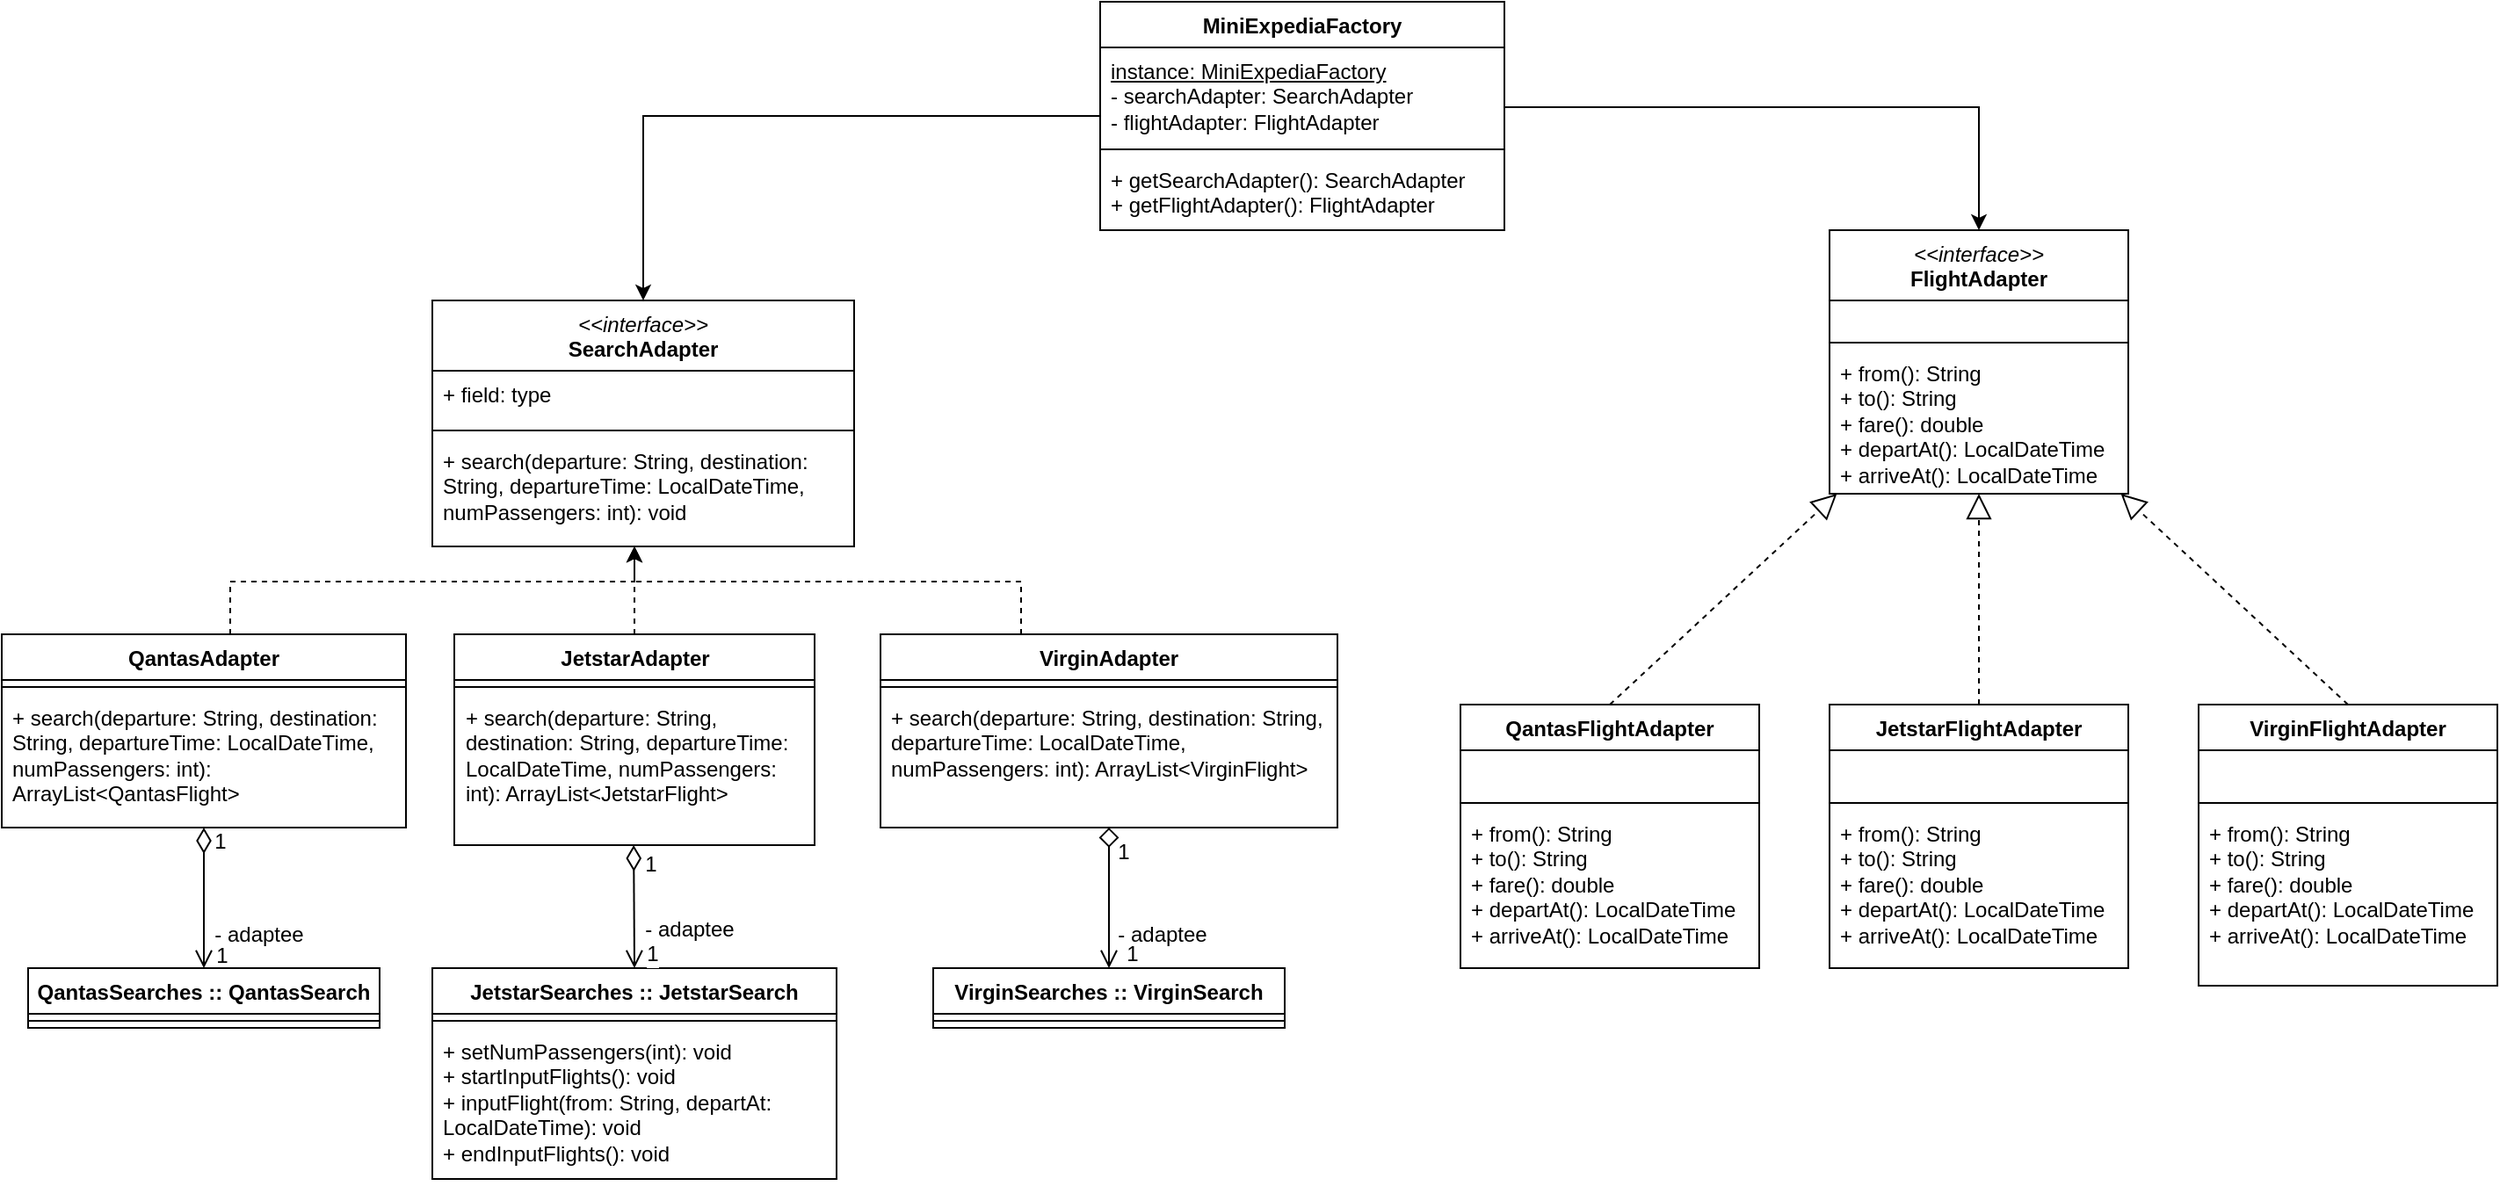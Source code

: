<mxfile version="26.2.14" pages="2">
  <diagram name="Page-1" id="iqSybnvE2YbyFOqHXxU9">
    <mxGraphModel dx="2044" dy="629" grid="1" gridSize="10" guides="1" tooltips="1" connect="1" arrows="1" fold="1" page="1" pageScale="1" pageWidth="827" pageHeight="1169" math="0" shadow="0">
      <root>
        <mxCell id="0" />
        <mxCell id="1" parent="0" />
        <mxCell id="cKNFezBjWzlFqJYH9UIB-20" style="edgeStyle=orthogonalEdgeStyle;rounded=0;orthogonalLoop=1;jettySize=auto;html=1;dashed=1;" parent="1" source="cKNFezBjWzlFqJYH9UIB-1" target="y4sGHMoJN0UlpUrWZb5K-5" edge="1">
          <mxGeometry relative="1" as="geometry">
            <Array as="points">
              <mxPoint x="-210" y="350" />
              <mxPoint x="20" y="350" />
            </Array>
          </mxGeometry>
        </mxCell>
        <mxCell id="cKNFezBjWzlFqJYH9UIB-1" value="QantasAdapter" style="swimlane;fontStyle=1;align=center;verticalAlign=top;childLayout=stackLayout;horizontal=1;startSize=26;horizontalStack=0;resizeParent=1;resizeParentMax=0;resizeLast=0;collapsible=1;marginBottom=0;whiteSpace=wrap;html=1;" parent="1" vertex="1">
          <mxGeometry x="-340" y="380" width="230" height="110" as="geometry" />
        </mxCell>
        <mxCell id="cKNFezBjWzlFqJYH9UIB-3" value="" style="line;strokeWidth=1;fillColor=none;align=left;verticalAlign=middle;spacingTop=-1;spacingLeft=3;spacingRight=3;rotatable=0;labelPosition=right;points=[];portConstraint=eastwest;strokeColor=inherit;" parent="cKNFezBjWzlFqJYH9UIB-1" vertex="1">
          <mxGeometry y="26" width="230" height="8" as="geometry" />
        </mxCell>
        <mxCell id="cKNFezBjWzlFqJYH9UIB-4" value="+ search(departure: String, destination: String, departureTime: LocalDateTime, numPassengers: int): ArrayList&amp;lt;QantasFlight&amp;gt;" style="text;strokeColor=none;fillColor=none;align=left;verticalAlign=top;spacingLeft=4;spacingRight=4;overflow=hidden;rotatable=0;points=[[0,0.5],[1,0.5]];portConstraint=eastwest;whiteSpace=wrap;html=1;" parent="cKNFezBjWzlFqJYH9UIB-1" vertex="1">
          <mxGeometry y="34" width="230" height="76" as="geometry" />
        </mxCell>
        <mxCell id="y4sGHMoJN0UlpUrWZb5K-5" value="&lt;div&gt;&lt;span style=&quot;font-weight: normal;&quot;&gt;&lt;i&gt;&amp;lt;&amp;lt;interface&amp;gt;&amp;gt;&lt;/i&gt;&lt;/span&gt;&lt;/div&gt;SearchAdapter" style="swimlane;fontStyle=1;align=center;verticalAlign=top;childLayout=stackLayout;horizontal=1;startSize=40;horizontalStack=0;resizeParent=1;resizeParentMax=0;resizeLast=0;collapsible=1;marginBottom=0;whiteSpace=wrap;html=1;" parent="1" vertex="1">
          <mxGeometry x="-95" y="190" width="240" height="140" as="geometry" />
        </mxCell>
        <mxCell id="y4sGHMoJN0UlpUrWZb5K-6" value="+ field: type" style="text;strokeColor=none;fillColor=none;align=left;verticalAlign=top;spacingLeft=4;spacingRight=4;overflow=hidden;rotatable=0;points=[[0,0.5],[1,0.5]];portConstraint=eastwest;whiteSpace=wrap;html=1;" parent="y4sGHMoJN0UlpUrWZb5K-5" vertex="1">
          <mxGeometry y="40" width="240" height="30" as="geometry" />
        </mxCell>
        <mxCell id="y4sGHMoJN0UlpUrWZb5K-7" value="" style="line;strokeWidth=1;fillColor=none;align=left;verticalAlign=middle;spacingTop=-1;spacingLeft=3;spacingRight=3;rotatable=0;labelPosition=right;points=[];portConstraint=eastwest;strokeColor=inherit;" parent="y4sGHMoJN0UlpUrWZb5K-5" vertex="1">
          <mxGeometry y="70" width="240" height="8" as="geometry" />
        </mxCell>
        <mxCell id="y4sGHMoJN0UlpUrWZb5K-8" value="+ search(departure: String, destination: String, departureTime: LocalDateTime, numPassengers: int): void" style="text;strokeColor=none;fillColor=none;align=left;verticalAlign=top;spacingLeft=4;spacingRight=4;overflow=hidden;rotatable=0;points=[[0,0.5],[1,0.5]];portConstraint=eastwest;whiteSpace=wrap;html=1;" parent="y4sGHMoJN0UlpUrWZb5K-5" vertex="1">
          <mxGeometry y="78" width="240" height="62" as="geometry" />
        </mxCell>
        <mxCell id="y4sGHMoJN0UlpUrWZb5K-13" style="edgeStyle=orthogonalEdgeStyle;rounded=0;orthogonalLoop=1;jettySize=auto;html=1;entryX=0.5;entryY=0;entryDx=0;entryDy=0;" parent="1" source="y4sGHMoJN0UlpUrWZb5K-9" target="y4sGHMoJN0UlpUrWZb5K-5" edge="1">
          <mxGeometry relative="1" as="geometry" />
        </mxCell>
        <mxCell id="cKNFezBjWzlFqJYH9UIB-21" style="edgeStyle=orthogonalEdgeStyle;rounded=0;orthogonalLoop=1;jettySize=auto;html=1;dashed=1;" parent="1" source="cKNFezBjWzlFqJYH9UIB-7" target="y4sGHMoJN0UlpUrWZb5K-5" edge="1">
          <mxGeometry relative="1" as="geometry">
            <Array as="points">
              <mxPoint x="20" y="340" />
              <mxPoint x="20" y="340" />
            </Array>
          </mxGeometry>
        </mxCell>
        <mxCell id="5E7CJoSRR5N1F-1kilKu-5" style="edgeStyle=orthogonalEdgeStyle;rounded=0;orthogonalLoop=1;jettySize=auto;html=1;entryX=0.5;entryY=0;entryDx=0;entryDy=0;" edge="1" parent="1" source="y4sGHMoJN0UlpUrWZb5K-9" target="5E7CJoSRR5N1F-1kilKu-1">
          <mxGeometry relative="1" as="geometry">
            <Array as="points">
              <mxPoint x="785" y="80" />
            </Array>
          </mxGeometry>
        </mxCell>
        <mxCell id="y4sGHMoJN0UlpUrWZb5K-9" value="MiniExpediaFactory" style="swimlane;fontStyle=1;align=center;verticalAlign=top;childLayout=stackLayout;horizontal=1;startSize=26;horizontalStack=0;resizeParent=1;resizeParentMax=0;resizeLast=0;collapsible=1;marginBottom=0;whiteSpace=wrap;html=1;" parent="1" vertex="1">
          <mxGeometry x="285" y="20" width="230" height="130" as="geometry" />
        </mxCell>
        <mxCell id="y4sGHMoJN0UlpUrWZb5K-10" value="&lt;div&gt;&lt;u&gt;instance: MiniExpediaFactory&lt;/u&gt;&lt;/div&gt;- searchAdapter: SearchAdapter&lt;div&gt;- flightAdapter: FlightAdapter&lt;/div&gt;" style="text;strokeColor=none;fillColor=none;align=left;verticalAlign=top;spacingLeft=4;spacingRight=4;overflow=hidden;rotatable=0;points=[[0,0.5],[1,0.5]];portConstraint=eastwest;whiteSpace=wrap;html=1;" parent="y4sGHMoJN0UlpUrWZb5K-9" vertex="1">
          <mxGeometry y="26" width="230" height="54" as="geometry" />
        </mxCell>
        <mxCell id="y4sGHMoJN0UlpUrWZb5K-11" value="" style="line;strokeWidth=1;fillColor=none;align=left;verticalAlign=middle;spacingTop=-1;spacingLeft=3;spacingRight=3;rotatable=0;labelPosition=right;points=[];portConstraint=eastwest;strokeColor=inherit;" parent="y4sGHMoJN0UlpUrWZb5K-9" vertex="1">
          <mxGeometry y="80" width="230" height="8" as="geometry" />
        </mxCell>
        <mxCell id="y4sGHMoJN0UlpUrWZb5K-12" value="+ getSearchAdapter(): SearchAdapter&lt;div&gt;+ getFlightAdapter(): FlightAdapter&lt;/div&gt;" style="text;strokeColor=none;fillColor=none;align=left;verticalAlign=top;spacingLeft=4;spacingRight=4;overflow=hidden;rotatable=0;points=[[0,0.5],[1,0.5]];portConstraint=eastwest;whiteSpace=wrap;html=1;" parent="y4sGHMoJN0UlpUrWZb5K-9" vertex="1">
          <mxGeometry y="88" width="230" height="42" as="geometry" />
        </mxCell>
        <mxCell id="cKNFezBjWzlFqJYH9UIB-7" value="JetstarAdapter" style="swimlane;fontStyle=1;align=center;verticalAlign=top;childLayout=stackLayout;horizontal=1;startSize=26;horizontalStack=0;resizeParent=1;resizeParentMax=0;resizeLast=0;collapsible=1;marginBottom=0;whiteSpace=wrap;html=1;" parent="1" vertex="1">
          <mxGeometry x="-82.5" y="380" width="205" height="120" as="geometry" />
        </mxCell>
        <mxCell id="cKNFezBjWzlFqJYH9UIB-9" value="" style="line;strokeWidth=1;fillColor=none;align=left;verticalAlign=middle;spacingTop=-1;spacingLeft=3;spacingRight=3;rotatable=0;labelPosition=right;points=[];portConstraint=eastwest;strokeColor=inherit;" parent="cKNFezBjWzlFqJYH9UIB-7" vertex="1">
          <mxGeometry y="26" width="205" height="8" as="geometry" />
        </mxCell>
        <mxCell id="cKNFezBjWzlFqJYH9UIB-10" value="+ search(departure: String, destination: String, departureTime: LocalDateTime, numPassengers: int): ArrayList&amp;lt;JetstarFlight&amp;gt;" style="text;strokeColor=none;fillColor=none;align=left;verticalAlign=top;spacingLeft=4;spacingRight=4;overflow=hidden;rotatable=0;points=[[0,0.5],[1,0.5]];portConstraint=eastwest;whiteSpace=wrap;html=1;" parent="cKNFezBjWzlFqJYH9UIB-7" vertex="1">
          <mxGeometry y="34" width="205" height="86" as="geometry" />
        </mxCell>
        <mxCell id="cKNFezBjWzlFqJYH9UIB-22" style="edgeStyle=orthogonalEdgeStyle;rounded=0;orthogonalLoop=1;jettySize=auto;html=1;dashed=1;" parent="1" source="cKNFezBjWzlFqJYH9UIB-11" target="y4sGHMoJN0UlpUrWZb5K-5" edge="1">
          <mxGeometry relative="1" as="geometry">
            <Array as="points">
              <mxPoint x="240" y="350" />
              <mxPoint x="20" y="350" />
            </Array>
          </mxGeometry>
        </mxCell>
        <mxCell id="cKNFezBjWzlFqJYH9UIB-11" value="VirginAdapter" style="swimlane;fontStyle=1;align=center;verticalAlign=top;childLayout=stackLayout;horizontal=1;startSize=26;horizontalStack=0;resizeParent=1;resizeParentMax=0;resizeLast=0;collapsible=1;marginBottom=0;whiteSpace=wrap;html=1;" parent="1" vertex="1">
          <mxGeometry x="160" y="380" width="260" height="110" as="geometry" />
        </mxCell>
        <mxCell id="cKNFezBjWzlFqJYH9UIB-13" value="" style="line;strokeWidth=1;fillColor=none;align=left;verticalAlign=middle;spacingTop=-1;spacingLeft=3;spacingRight=3;rotatable=0;labelPosition=right;points=[];portConstraint=eastwest;strokeColor=inherit;" parent="cKNFezBjWzlFqJYH9UIB-11" vertex="1">
          <mxGeometry y="26" width="260" height="8" as="geometry" />
        </mxCell>
        <mxCell id="cKNFezBjWzlFqJYH9UIB-14" value="+ search(departure: String, destination: String, departureTime: LocalDateTime, numPassengers: int): ArrayList&amp;lt;VirginFlight&amp;gt;" style="text;strokeColor=none;fillColor=none;align=left;verticalAlign=top;spacingLeft=4;spacingRight=4;overflow=hidden;rotatable=0;points=[[0,0.5],[1,0.5]];portConstraint=eastwest;whiteSpace=wrap;html=1;" parent="cKNFezBjWzlFqJYH9UIB-11" vertex="1">
          <mxGeometry y="34" width="260" height="76" as="geometry" />
        </mxCell>
        <mxCell id="tEKJoi87ZPodRqm6gP5G-4" style="edgeStyle=none;curved=1;rounded=0;orthogonalLoop=1;jettySize=auto;html=1;fontSize=12;startSize=8;endSize=12;endArrow=diamondThin;endFill=0;startArrow=open;startFill=0;" edge="1" parent="1" source="cKNFezBjWzlFqJYH9UIB-15" target="cKNFezBjWzlFqJYH9UIB-1">
          <mxGeometry relative="1" as="geometry" />
        </mxCell>
        <mxCell id="tEKJoi87ZPodRqm6gP5G-5" value="1" style="edgeLabel;html=1;align=center;verticalAlign=middle;resizable=0;points=[];fontSize=12;" connectable="0" vertex="1" parent="tEKJoi87ZPodRqm6gP5G-4">
          <mxGeometry x="0.525" y="-1" relative="1" as="geometry">
            <mxPoint x="8" y="-11" as="offset" />
          </mxGeometry>
        </mxCell>
        <mxCell id="tEKJoi87ZPodRqm6gP5G-6" value="- adaptee" style="edgeLabel;html=1;align=center;verticalAlign=middle;resizable=0;points=[];fontSize=12;" connectable="0" vertex="1" parent="tEKJoi87ZPodRqm6gP5G-4">
          <mxGeometry x="-0.543" relative="1" as="geometry">
            <mxPoint x="31" y="-1" as="offset" />
          </mxGeometry>
        </mxCell>
        <mxCell id="tEKJoi87ZPodRqm6gP5G-7" value="1" style="edgeLabel;html=1;align=center;verticalAlign=middle;resizable=0;points=[];fontSize=12;" connectable="0" vertex="1" parent="tEKJoi87ZPodRqm6gP5G-4">
          <mxGeometry x="-0.36" y="2" relative="1" as="geometry">
            <mxPoint x="12" y="18" as="offset" />
          </mxGeometry>
        </mxCell>
        <mxCell id="cKNFezBjWzlFqJYH9UIB-15" value="QantasSearches :: QantasSearch" style="swimlane;fontStyle=1;align=center;verticalAlign=top;childLayout=stackLayout;horizontal=1;startSize=26;horizontalStack=0;resizeParent=1;resizeParentMax=0;resizeLast=0;collapsible=1;marginBottom=0;whiteSpace=wrap;html=1;" parent="1" vertex="1">
          <mxGeometry x="-325" y="570" width="200" height="34" as="geometry" />
        </mxCell>
        <mxCell id="cKNFezBjWzlFqJYH9UIB-17" value="" style="line;strokeWidth=1;fillColor=none;align=left;verticalAlign=middle;spacingTop=-1;spacingLeft=3;spacingRight=3;rotatable=0;labelPosition=right;points=[];portConstraint=eastwest;strokeColor=inherit;" parent="cKNFezBjWzlFqJYH9UIB-15" vertex="1">
          <mxGeometry y="26" width="200" height="8" as="geometry" />
        </mxCell>
        <mxCell id="5E7CJoSRR5N1F-1kilKu-1" value="&lt;div&gt;&lt;span style=&quot;font-weight: normal;&quot;&gt;&lt;i&gt;&amp;lt;&amp;lt;interface&amp;gt;&amp;gt;&lt;/i&gt;&lt;/span&gt;&lt;/div&gt;FlightAdapter" style="swimlane;fontStyle=1;align=center;verticalAlign=top;childLayout=stackLayout;horizontal=1;startSize=40;horizontalStack=0;resizeParent=1;resizeParentMax=0;resizeLast=0;collapsible=1;marginBottom=0;whiteSpace=wrap;html=1;" vertex="1" parent="1">
          <mxGeometry x="700" y="150" width="170" height="150" as="geometry" />
        </mxCell>
        <mxCell id="5E7CJoSRR5N1F-1kilKu-2" value="&lt;br&gt;&lt;div&gt;&lt;br&gt;&lt;/div&gt;" style="text;strokeColor=none;fillColor=none;align=left;verticalAlign=top;spacingLeft=4;spacingRight=4;overflow=hidden;rotatable=0;points=[[0,0.5],[1,0.5]];portConstraint=eastwest;whiteSpace=wrap;html=1;" vertex="1" parent="5E7CJoSRR5N1F-1kilKu-1">
          <mxGeometry y="40" width="170" height="20" as="geometry" />
        </mxCell>
        <mxCell id="5E7CJoSRR5N1F-1kilKu-3" value="" style="line;strokeWidth=1;fillColor=none;align=left;verticalAlign=middle;spacingTop=-1;spacingLeft=3;spacingRight=3;rotatable=0;labelPosition=right;points=[];portConstraint=eastwest;strokeColor=inherit;" vertex="1" parent="5E7CJoSRR5N1F-1kilKu-1">
          <mxGeometry y="60" width="170" height="8" as="geometry" />
        </mxCell>
        <mxCell id="5E7CJoSRR5N1F-1kilKu-4" value="+ from(): String&lt;div&gt;+ to(): String&lt;/div&gt;&lt;div&gt;+ fare(): double&lt;/div&gt;&lt;div&gt;+ departAt(): LocalDateTime&lt;/div&gt;&lt;div&gt;+ arriveAt(): LocalDateTime&lt;/div&gt;" style="text;strokeColor=none;fillColor=none;align=left;verticalAlign=top;spacingLeft=4;spacingRight=4;overflow=hidden;rotatable=0;points=[[0,0.5],[1,0.5]];portConstraint=eastwest;whiteSpace=wrap;html=1;" vertex="1" parent="5E7CJoSRR5N1F-1kilKu-1">
          <mxGeometry y="68" width="170" height="82" as="geometry" />
        </mxCell>
        <mxCell id="tEKJoi87ZPodRqm6gP5G-8" style="edgeStyle=none;curved=1;rounded=0;orthogonalLoop=1;jettySize=auto;html=1;fontSize=12;startSize=8;endSize=9;endArrow=diamond;endFill=0;startArrow=open;startFill=0;" edge="1" parent="1" source="tEKJoi87ZPodRqm6gP5G-1" target="cKNFezBjWzlFqJYH9UIB-11">
          <mxGeometry relative="1" as="geometry" />
        </mxCell>
        <mxCell id="tEKJoi87ZPodRqm6gP5G-9" value="1" style="edgeLabel;html=1;align=center;verticalAlign=middle;resizable=0;points=[];fontSize=12;" connectable="0" vertex="1" parent="tEKJoi87ZPodRqm6gP5G-8">
          <mxGeometry x="0.517" relative="1" as="geometry">
            <mxPoint x="8" y="-6" as="offset" />
          </mxGeometry>
        </mxCell>
        <mxCell id="tEKJoi87ZPodRqm6gP5G-10" value="- adaptee" style="edgeLabel;html=1;align=center;verticalAlign=middle;resizable=0;points=[];fontSize=12;" connectable="0" vertex="1" parent="tEKJoi87ZPodRqm6gP5G-8">
          <mxGeometry x="-0.5" y="1" relative="1" as="geometry">
            <mxPoint x="31" y="1" as="offset" />
          </mxGeometry>
        </mxCell>
        <mxCell id="tEKJoi87ZPodRqm6gP5G-11" value="1" style="edgeLabel;html=1;align=center;verticalAlign=middle;resizable=0;points=[];fontSize=12;" connectable="0" vertex="1" parent="tEKJoi87ZPodRqm6gP5G-8">
          <mxGeometry x="-0.517" y="-2" relative="1" as="geometry">
            <mxPoint x="11" y="11" as="offset" />
          </mxGeometry>
        </mxCell>
        <mxCell id="tEKJoi87ZPodRqm6gP5G-1" value="VirginSearches :: VirginSearch" style="swimlane;fontStyle=1;align=center;verticalAlign=top;childLayout=stackLayout;horizontal=1;startSize=26;horizontalStack=0;resizeParent=1;resizeParentMax=0;resizeLast=0;collapsible=1;marginBottom=0;whiteSpace=wrap;html=1;" vertex="1" parent="1">
          <mxGeometry x="190" y="570" width="200" height="34" as="geometry" />
        </mxCell>
        <mxCell id="tEKJoi87ZPodRqm6gP5G-2" value="" style="line;strokeWidth=1;fillColor=none;align=left;verticalAlign=middle;spacingTop=-1;spacingLeft=3;spacingRight=3;rotatable=0;labelPosition=right;points=[];portConstraint=eastwest;strokeColor=inherit;" vertex="1" parent="tEKJoi87ZPodRqm6gP5G-1">
          <mxGeometry y="26" width="200" height="8" as="geometry" />
        </mxCell>
        <mxCell id="5E7CJoSRR5N1F-1kilKu-6" value="" style="endArrow=block;dashed=1;endFill=0;endSize=12;html=1;rounded=0;exitX=0.5;exitY=0;exitDx=0;exitDy=0;" edge="1" parent="1" source="5E7CJoSRR5N1F-1kilKu-7" target="5E7CJoSRR5N1F-1kilKu-1">
          <mxGeometry width="160" relative="1" as="geometry">
            <mxPoint x="680" y="410" as="sourcePoint" />
            <mxPoint x="710" y="430" as="targetPoint" />
          </mxGeometry>
        </mxCell>
        <mxCell id="tEKJoi87ZPodRqm6gP5G-12" value="JetstarSearches :: JetstarSearch" style="swimlane;fontStyle=1;align=center;verticalAlign=top;childLayout=stackLayout;horizontal=1;startSize=26;horizontalStack=0;resizeParent=1;resizeParentMax=0;resizeLast=0;collapsible=1;marginBottom=0;whiteSpace=wrap;html=1;" vertex="1" parent="1">
          <mxGeometry x="-95" y="570" width="230" height="120" as="geometry" />
        </mxCell>
        <mxCell id="tEKJoi87ZPodRqm6gP5G-13" value="" style="line;strokeWidth=1;fillColor=none;align=left;verticalAlign=middle;spacingTop=-1;spacingLeft=3;spacingRight=3;rotatable=0;labelPosition=right;points=[];portConstraint=eastwest;strokeColor=inherit;" vertex="1" parent="tEKJoi87ZPodRqm6gP5G-12">
          <mxGeometry y="26" width="230" height="8" as="geometry" />
        </mxCell>
        <mxCell id="tEKJoi87ZPodRqm6gP5G-14" value="&lt;div&gt;+ setNumPassengers(int): void&lt;/div&gt;&lt;div&gt;+ startInputFlights(): void&lt;/div&gt;&lt;div&gt;+ inputFlight(from: String, departAt: LocalDateTime): void&lt;/div&gt;&lt;div&gt;+ endInputFlights(): void&lt;/div&gt;" style="text;strokeColor=none;fillColor=none;align=left;verticalAlign=top;spacingLeft=4;spacingRight=4;overflow=hidden;rotatable=0;points=[[0,0.5],[1,0.5]];portConstraint=eastwest;whiteSpace=wrap;html=1;" vertex="1" parent="tEKJoi87ZPodRqm6gP5G-12">
          <mxGeometry y="34" width="230" height="86" as="geometry" />
        </mxCell>
        <mxCell id="5E7CJoSRR5N1F-1kilKu-7" value="QantasFlightAdapter" style="swimlane;fontStyle=1;align=center;verticalAlign=top;childLayout=stackLayout;horizontal=1;startSize=26;horizontalStack=0;resizeParent=1;resizeParentMax=0;resizeLast=0;collapsible=1;marginBottom=0;whiteSpace=wrap;html=1;" vertex="1" parent="1">
          <mxGeometry x="490" y="420" width="170" height="150" as="geometry" />
        </mxCell>
        <mxCell id="5E7CJoSRR5N1F-1kilKu-8" value="&lt;br&gt;&lt;div&gt;&lt;br&gt;&lt;/div&gt;" style="text;strokeColor=none;fillColor=none;align=left;verticalAlign=top;spacingLeft=4;spacingRight=4;overflow=hidden;rotatable=0;points=[[0,0.5],[1,0.5]];portConstraint=eastwest;whiteSpace=wrap;html=1;" vertex="1" parent="5E7CJoSRR5N1F-1kilKu-7">
          <mxGeometry y="26" width="170" height="26" as="geometry" />
        </mxCell>
        <mxCell id="5E7CJoSRR5N1F-1kilKu-9" value="" style="line;strokeWidth=1;fillColor=none;align=left;verticalAlign=middle;spacingTop=-1;spacingLeft=3;spacingRight=3;rotatable=0;labelPosition=right;points=[];portConstraint=eastwest;strokeColor=inherit;" vertex="1" parent="5E7CJoSRR5N1F-1kilKu-7">
          <mxGeometry y="52" width="170" height="8" as="geometry" />
        </mxCell>
        <mxCell id="5E7CJoSRR5N1F-1kilKu-10" value="+ from(): String&lt;div&gt;+ to(): String&lt;/div&gt;&lt;div&gt;+ fare(): double&lt;/div&gt;&lt;div&gt;+ departAt(): LocalDateTime&lt;/div&gt;&lt;div&gt;+ arriveAt(): LocalDateTime&lt;/div&gt;" style="text;strokeColor=none;fillColor=none;align=left;verticalAlign=top;spacingLeft=4;spacingRight=4;overflow=hidden;rotatable=0;points=[[0,0.5],[1,0.5]];portConstraint=eastwest;whiteSpace=wrap;html=1;" vertex="1" parent="5E7CJoSRR5N1F-1kilKu-7">
          <mxGeometry y="60" width="170" height="90" as="geometry" />
        </mxCell>
        <mxCell id="tEKJoi87ZPodRqm6gP5G-18" style="edgeStyle=none;curved=1;rounded=0;orthogonalLoop=1;jettySize=auto;html=1;fontSize=12;startSize=8;endSize=12;endArrow=diamondThin;endFill=0;startArrow=open;startFill=0;" edge="1" parent="1">
          <mxGeometry relative="1" as="geometry">
            <mxPoint x="20" y="570" as="sourcePoint" />
            <mxPoint x="19.57" y="500" as="targetPoint" />
          </mxGeometry>
        </mxCell>
        <mxCell id="tEKJoi87ZPodRqm6gP5G-19" value="1" style="edgeLabel;html=1;align=center;verticalAlign=middle;resizable=0;points=[];fontSize=12;" connectable="0" vertex="1" parent="tEKJoi87ZPodRqm6gP5G-18">
          <mxGeometry x="0.525" y="-1" relative="1" as="geometry">
            <mxPoint x="8" y="-6" as="offset" />
          </mxGeometry>
        </mxCell>
        <mxCell id="tEKJoi87ZPodRqm6gP5G-20" value="- adaptee" style="edgeLabel;html=1;align=center;verticalAlign=middle;resizable=0;points=[];fontSize=12;" connectable="0" vertex="1" parent="tEKJoi87ZPodRqm6gP5G-18">
          <mxGeometry x="-0.543" relative="1" as="geometry">
            <mxPoint x="31" y="-6" as="offset" />
          </mxGeometry>
        </mxCell>
        <mxCell id="tEKJoi87ZPodRqm6gP5G-21" value="1" style="edgeLabel;html=1;align=center;verticalAlign=middle;resizable=0;points=[];fontSize=12;" connectable="0" vertex="1" parent="tEKJoi87ZPodRqm6gP5G-18">
          <mxGeometry x="-0.36" y="2" relative="1" as="geometry">
            <mxPoint x="12" y="14" as="offset" />
          </mxGeometry>
        </mxCell>
        <mxCell id="5E7CJoSRR5N1F-1kilKu-11" value="JetstarFlightAdapter" style="swimlane;fontStyle=1;align=center;verticalAlign=top;childLayout=stackLayout;horizontal=1;startSize=26;horizontalStack=0;resizeParent=1;resizeParentMax=0;resizeLast=0;collapsible=1;marginBottom=0;whiteSpace=wrap;html=1;" vertex="1" parent="1">
          <mxGeometry x="700" y="420" width="170" height="150" as="geometry" />
        </mxCell>
        <mxCell id="5E7CJoSRR5N1F-1kilKu-12" value="&lt;br&gt;&lt;div&gt;&lt;br&gt;&lt;/div&gt;" style="text;strokeColor=none;fillColor=none;align=left;verticalAlign=top;spacingLeft=4;spacingRight=4;overflow=hidden;rotatable=0;points=[[0,0.5],[1,0.5]];portConstraint=eastwest;whiteSpace=wrap;html=1;" vertex="1" parent="5E7CJoSRR5N1F-1kilKu-11">
          <mxGeometry y="26" width="170" height="26" as="geometry" />
        </mxCell>
        <mxCell id="5E7CJoSRR5N1F-1kilKu-13" value="" style="line;strokeWidth=1;fillColor=none;align=left;verticalAlign=middle;spacingTop=-1;spacingLeft=3;spacingRight=3;rotatable=0;labelPosition=right;points=[];portConstraint=eastwest;strokeColor=inherit;" vertex="1" parent="5E7CJoSRR5N1F-1kilKu-11">
          <mxGeometry y="52" width="170" height="8" as="geometry" />
        </mxCell>
        <mxCell id="5E7CJoSRR5N1F-1kilKu-14" value="+ from(): String&lt;div&gt;+ to(): String&lt;/div&gt;&lt;div&gt;+ fare(): double&lt;/div&gt;&lt;div&gt;+ departAt(): LocalDateTime&lt;/div&gt;&lt;div&gt;+ arriveAt(): LocalDateTime&lt;/div&gt;" style="text;strokeColor=none;fillColor=none;align=left;verticalAlign=top;spacingLeft=4;spacingRight=4;overflow=hidden;rotatable=0;points=[[0,0.5],[1,0.5]];portConstraint=eastwest;whiteSpace=wrap;html=1;" vertex="1" parent="5E7CJoSRR5N1F-1kilKu-11">
          <mxGeometry y="60" width="170" height="90" as="geometry" />
        </mxCell>
        <mxCell id="5E7CJoSRR5N1F-1kilKu-15" value="" style="endArrow=block;dashed=1;endFill=0;endSize=12;html=1;rounded=0;exitX=0.5;exitY=0;exitDx=0;exitDy=0;" edge="1" parent="1" source="5E7CJoSRR5N1F-1kilKu-11" target="5E7CJoSRR5N1F-1kilKu-1">
          <mxGeometry width="160" relative="1" as="geometry">
            <mxPoint x="620" y="410" as="sourcePoint" />
            <mxPoint x="780" y="410" as="targetPoint" />
          </mxGeometry>
        </mxCell>
        <mxCell id="5E7CJoSRR5N1F-1kilKu-16" value="VirginFlightAdapter" style="swimlane;fontStyle=1;align=center;verticalAlign=top;childLayout=stackLayout;horizontal=1;startSize=26;horizontalStack=0;resizeParent=1;resizeParentMax=0;resizeLast=0;collapsible=1;marginBottom=0;whiteSpace=wrap;html=1;" vertex="1" parent="1">
          <mxGeometry x="910" y="420" width="170" height="160" as="geometry" />
        </mxCell>
        <mxCell id="5E7CJoSRR5N1F-1kilKu-17" value="&lt;br&gt;&lt;div&gt;&lt;br&gt;&lt;/div&gt;" style="text;strokeColor=none;fillColor=none;align=left;verticalAlign=top;spacingLeft=4;spacingRight=4;overflow=hidden;rotatable=0;points=[[0,0.5],[1,0.5]];portConstraint=eastwest;whiteSpace=wrap;html=1;" vertex="1" parent="5E7CJoSRR5N1F-1kilKu-16">
          <mxGeometry y="26" width="170" height="26" as="geometry" />
        </mxCell>
        <mxCell id="5E7CJoSRR5N1F-1kilKu-18" value="" style="line;strokeWidth=1;fillColor=none;align=left;verticalAlign=middle;spacingTop=-1;spacingLeft=3;spacingRight=3;rotatable=0;labelPosition=right;points=[];portConstraint=eastwest;strokeColor=inherit;" vertex="1" parent="5E7CJoSRR5N1F-1kilKu-16">
          <mxGeometry y="52" width="170" height="8" as="geometry" />
        </mxCell>
        <mxCell id="5E7CJoSRR5N1F-1kilKu-19" value="+ from(): String&lt;div&gt;+ to(): String&lt;/div&gt;&lt;div&gt;+ fare(): double&lt;/div&gt;&lt;div&gt;+ departAt(): LocalDateTime&lt;/div&gt;&lt;div&gt;+ arriveAt(): LocalDateTime&lt;/div&gt;" style="text;strokeColor=none;fillColor=none;align=left;verticalAlign=top;spacingLeft=4;spacingRight=4;overflow=hidden;rotatable=0;points=[[0,0.5],[1,0.5]];portConstraint=eastwest;whiteSpace=wrap;html=1;" vertex="1" parent="5E7CJoSRR5N1F-1kilKu-16">
          <mxGeometry y="60" width="170" height="100" as="geometry" />
        </mxCell>
        <mxCell id="5E7CJoSRR5N1F-1kilKu-20" value="" style="endArrow=block;dashed=1;endFill=0;endSize=12;html=1;rounded=0;exitX=0.5;exitY=0;exitDx=0;exitDy=0;" edge="1" parent="1" source="5E7CJoSRR5N1F-1kilKu-16" target="5E7CJoSRR5N1F-1kilKu-1">
          <mxGeometry width="160" relative="1" as="geometry">
            <mxPoint x="795" y="430" as="sourcePoint" />
            <mxPoint x="795" y="310" as="targetPoint" />
          </mxGeometry>
        </mxCell>
      </root>
    </mxGraphModel>
  </diagram>
  <diagram id="U1EtcF4jsrhvwf80mlwZ" name="Page-2">
    <mxGraphModel grid="1" page="1" gridSize="10" guides="1" tooltips="1" connect="1" arrows="1" fold="1" pageScale="1" pageWidth="1100" pageHeight="850" math="0" shadow="0">
      <root>
        <mxCell id="0" />
        <mxCell id="1" parent="0" />
        <mxCell id="T0SldUm0Bu7JboLxVpB9-1" value=":MiniExpediaFactory" style="shape=umlLifeline;perimeter=lifelinePerimeter;whiteSpace=wrap;html=1;container=1;dropTarget=0;collapsible=0;recursiveResize=0;outlineConnect=0;portConstraint=eastwest;newEdgeStyle={&quot;curved&quot;:0,&quot;rounded&quot;:0};" parent="1" vertex="1">
          <mxGeometry x="280" y="80" width="120" height="300" as="geometry" />
        </mxCell>
        <mxCell id="u1KJn7Yc7tinLDi9qFW3-2" value="" style="shape=umlLifeline;perimeter=lifelinePerimeter;whiteSpace=wrap;html=1;container=1;dropTarget=0;collapsible=0;recursiveResize=0;outlineConnect=0;portConstraint=eastwest;newEdgeStyle={&quot;curved&quot;:0,&quot;rounded&quot;:0};participant=umlActor;" vertex="1" parent="1">
          <mxGeometry x="80" y="80" width="20" height="300" as="geometry" />
        </mxCell>
        <mxCell id="u1KJn7Yc7tinLDi9qFW3-4" value="change to system bootup???" style="text;html=1;align=center;verticalAlign=middle;resizable=0;points=[];autosize=1;strokeColor=none;fillColor=none;" vertex="1" parent="1">
          <mxGeometry x="20" y="30" width="180" height="30" as="geometry" />
        </mxCell>
        <mxCell id="u1KJn7Yc7tinLDi9qFW3-5" value="search()" style="html=1;verticalAlign=bottom;endArrow=block;curved=0;rounded=0;" edge="1" parent="1" target="T0SldUm0Bu7JboLxVpB9-1">
          <mxGeometry width="80" relative="1" as="geometry">
            <mxPoint x="90" y="160" as="sourcePoint" />
            <mxPoint x="170" y="160" as="targetPoint" />
          </mxGeometry>
        </mxCell>
        <mxCell id="m5TMYpoMBkTuPQoPmvSm-1" value=":QuantusAdapter" style="shape=umlLifeline;perimeter=lifelinePerimeter;whiteSpace=wrap;html=1;container=1;dropTarget=0;collapsible=0;recursiveResize=0;outlineConnect=0;portConstraint=eastwest;newEdgeStyle={&quot;curved&quot;:0,&quot;rounded&quot;:0};" vertex="1" parent="1">
          <mxGeometry x="520" y="160" width="100" height="300" as="geometry" />
        </mxCell>
        <mxCell id="m5TMYpoMBkTuPQoPmvSm-2" value=":VirginAdapter" style="shape=umlLifeline;perimeter=lifelinePerimeter;whiteSpace=wrap;html=1;container=1;dropTarget=0;collapsible=0;recursiveResize=0;outlineConnect=0;portConstraint=eastwest;newEdgeStyle={&quot;curved&quot;:0,&quot;rounded&quot;:0};" vertex="1" parent="1">
          <mxGeometry x="960" y="240" width="100" height="300" as="geometry" />
        </mxCell>
        <mxCell id="m5TMYpoMBkTuPQoPmvSm-3" value=":JetstarAdapter" style="shape=umlLifeline;perimeter=lifelinePerimeter;whiteSpace=wrap;html=1;container=1;dropTarget=0;collapsible=0;recursiveResize=0;outlineConnect=0;portConstraint=eastwest;newEdgeStyle={&quot;curved&quot;:0,&quot;rounded&quot;:0};" vertex="1" parent="1">
          <mxGeometry x="740" y="200" width="100" height="300" as="geometry" />
        </mxCell>
      </root>
    </mxGraphModel>
  </diagram>
</mxfile>
